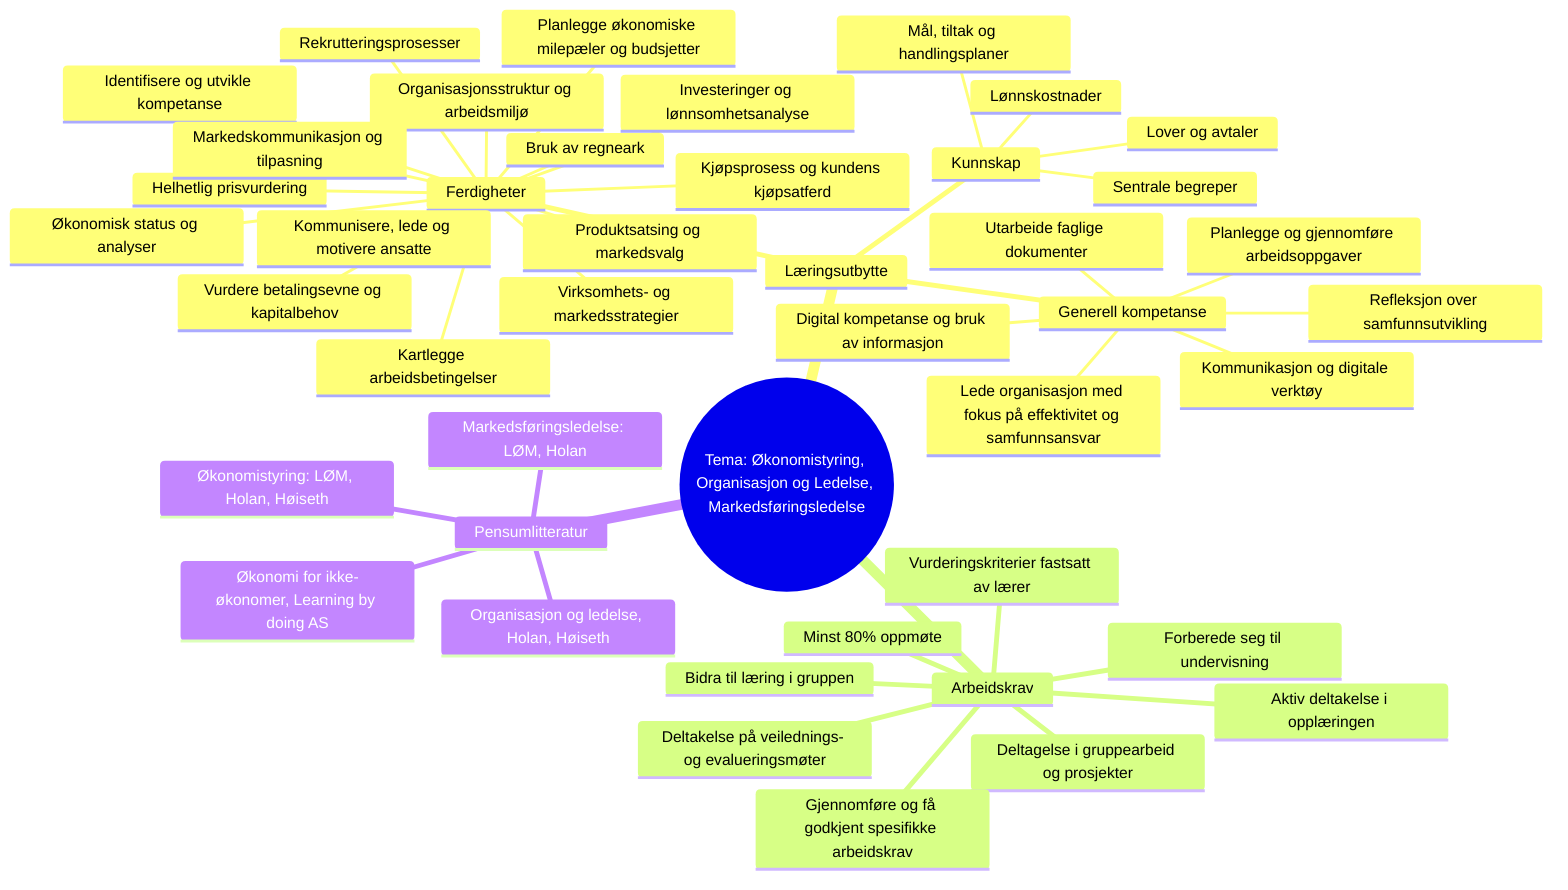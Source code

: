 mindmap
  root((Tema: Økonomistyring, Organisasjon og Ledelse, Markedsføringsledelse))
    Læringsutbytte
      Kunnskap
        Sentrale begreper
        Lønnskostnader
        Mål, tiltak og handlingsplaner
        Lover og avtaler
      Ferdigheter
        Kartlegge arbeidsbetingelser
        Økonomisk status og analyser
        Vurdere betalingsevne og kapitalbehov
        Planlegge økonomiske milepæler og budsjetter
        Investeringer og lønnsomhetsanalyse
        Bruk av regneark
        Helhetlig prisvurdering
        Organisasjonsstruktur og arbeidsmiljø
        Kommunisere, lede og motivere ansatte
        Identifisere og utvikle kompetanse
        Rekrutteringsprosesser
        Kjøpsprosess og kundens kjøpsatferd
        Markedskommunikasjon og tilpasning
        Produktsatsing og markedsvalg
        Virksomhets- og markedsstrategier
      Generell kompetanse
        Planlegge og gjennomføre arbeidsoppgaver
        Lede organisasjon med fokus på effektivitet og samfunnsansvar
        Digital kompetanse og bruk av informasjon
        Kommunikasjon og digitale verktøy
        Utarbeide faglige dokumenter
        Refleksjon over samfunnsutvikling
    Arbeidskrav
      Aktiv deltakelse i opplæringen
      Deltagelse i gruppearbeid og prosjekter
      Forberede seg til undervisning
      Minst 80% oppmøte
      Bidra til læring i gruppen
      Deltakelse på veilednings- og evalueringsmøter
      Gjennomføre og få godkjent spesifikke arbeidskrav
      Vurderingskriterier fastsatt av lærer
    Pensumlitteratur
      Økonomistyring: LØM, Holan, Høiseth
      Markedsføringsledelse: LØM, Holan
      Organisasjon og ledelse, Holan, Høiseth
      Økonomi for ikke-økonomer, Learning by doing AS